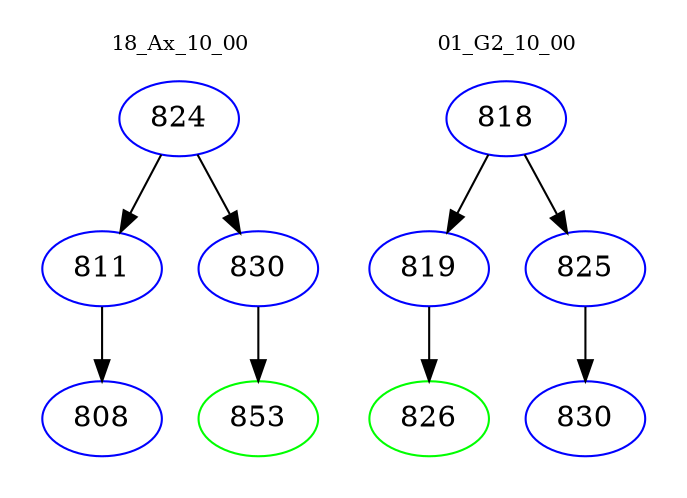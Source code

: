 digraph{
subgraph cluster_0 {
color = white
label = "18_Ax_10_00";
fontsize=10;
T0_824 [label="824", color="blue"]
T0_824 -> T0_811 [color="black"]
T0_811 [label="811", color="blue"]
T0_811 -> T0_808 [color="black"]
T0_808 [label="808", color="blue"]
T0_824 -> T0_830 [color="black"]
T0_830 [label="830", color="blue"]
T0_830 -> T0_853 [color="black"]
T0_853 [label="853", color="green"]
}
subgraph cluster_1 {
color = white
label = "01_G2_10_00";
fontsize=10;
T1_818 [label="818", color="blue"]
T1_818 -> T1_819 [color="black"]
T1_819 [label="819", color="blue"]
T1_819 -> T1_826 [color="black"]
T1_826 [label="826", color="green"]
T1_818 -> T1_825 [color="black"]
T1_825 [label="825", color="blue"]
T1_825 -> T1_830 [color="black"]
T1_830 [label="830", color="blue"]
}
}
